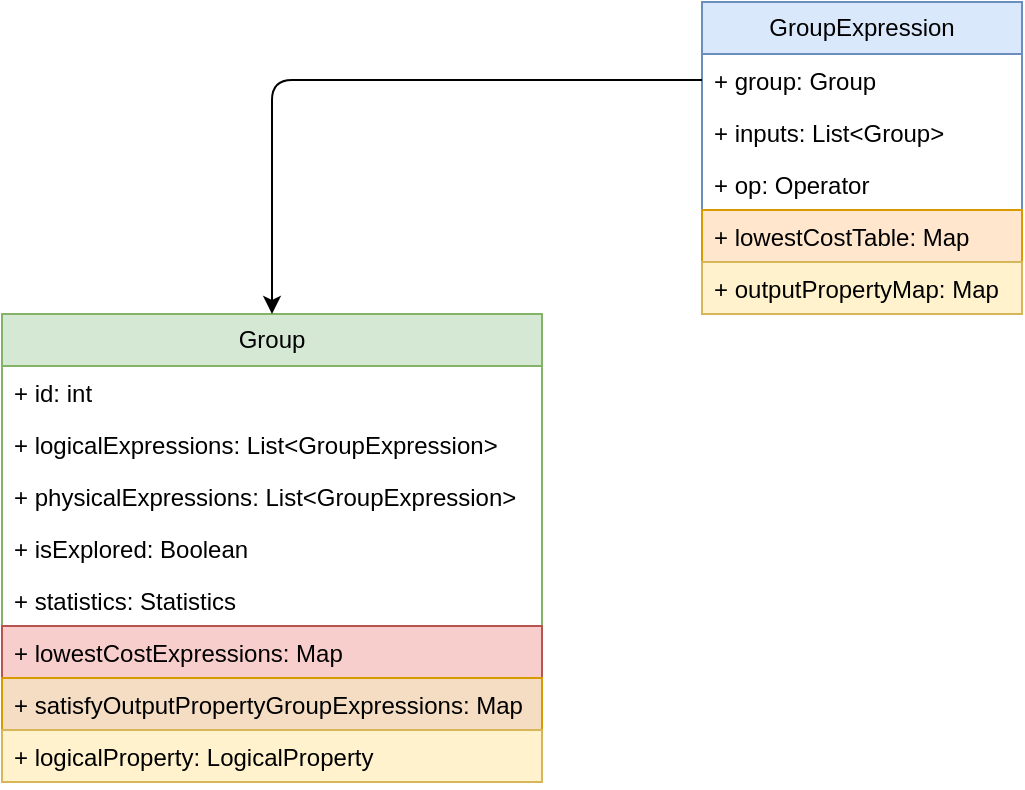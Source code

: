 <mxfile version="22.0.4" type="device">
  <diagram name="第 1 页" id="Zs_b9-SCLN4L5sMhFIsF">
    <mxGraphModel dx="1772" dy="990" grid="1" gridSize="10" guides="1" tooltips="1" connect="1" arrows="1" fold="1" page="1" pageScale="1" pageWidth="827" pageHeight="1169" math="0" shadow="0">
      <root>
        <mxCell id="0" />
        <mxCell id="1" parent="0" />
        <mxCell id="SAqOzwLo7HVnvfnhfjXh-1" value="GroupExpression" style="swimlane;fontStyle=0;childLayout=stackLayout;horizontal=1;startSize=26;fillColor=#dae8fc;horizontalStack=0;resizeParent=1;resizeParentMax=0;resizeLast=0;collapsible=1;marginBottom=0;whiteSpace=wrap;html=1;strokeColor=#6c8ebf;" parent="1" vertex="1">
          <mxGeometry x="530" y="300" width="160" height="156" as="geometry" />
        </mxCell>
        <mxCell id="SAqOzwLo7HVnvfnhfjXh-2" value="+ group: Group" style="text;strokeColor=none;fillColor=none;align=left;verticalAlign=top;spacingLeft=4;spacingRight=4;overflow=hidden;rotatable=0;points=[[0,0.5],[1,0.5]];portConstraint=eastwest;whiteSpace=wrap;html=1;" parent="SAqOzwLo7HVnvfnhfjXh-1" vertex="1">
          <mxGeometry y="26" width="160" height="26" as="geometry" />
        </mxCell>
        <mxCell id="SAqOzwLo7HVnvfnhfjXh-3" value="+&amp;nbsp;inputs&lt;span style=&quot;background-color: initial;&quot;&gt;: List&amp;lt;&lt;/span&gt;Group&amp;gt;" style="text;strokeColor=none;fillColor=none;align=left;verticalAlign=top;spacingLeft=4;spacingRight=4;overflow=hidden;rotatable=0;points=[[0,0.5],[1,0.5]];portConstraint=eastwest;whiteSpace=wrap;html=1;" parent="SAqOzwLo7HVnvfnhfjXh-1" vertex="1">
          <mxGeometry y="52" width="160" height="26" as="geometry" />
        </mxCell>
        <mxCell id="SAqOzwLo7HVnvfnhfjXh-4" value="+&amp;nbsp;op&lt;span style=&quot;background-color: initial;&quot;&gt;: Operator&lt;/span&gt;" style="text;strokeColor=none;fillColor=none;align=left;verticalAlign=top;spacingLeft=4;spacingRight=4;overflow=hidden;rotatable=0;points=[[0,0.5],[1,0.5]];portConstraint=eastwest;whiteSpace=wrap;html=1;" parent="SAqOzwLo7HVnvfnhfjXh-1" vertex="1">
          <mxGeometry y="78" width="160" height="26" as="geometry" />
        </mxCell>
        <mxCell id="SAqOzwLo7HVnvfnhfjXh-5" value="+&amp;nbsp;lowestCostTable&lt;span style=&quot;background-color: initial;&quot;&gt;: Map&lt;/span&gt;" style="text;strokeColor=#d79b00;fillColor=#ffe6cc;align=left;verticalAlign=top;spacingLeft=4;spacingRight=4;overflow=hidden;rotatable=0;points=[[0,0.5],[1,0.5]];portConstraint=eastwest;whiteSpace=wrap;html=1;" parent="SAqOzwLo7HVnvfnhfjXh-1" vertex="1">
          <mxGeometry y="104" width="160" height="26" as="geometry" />
        </mxCell>
        <mxCell id="SAqOzwLo7HVnvfnhfjXh-6" value="+&amp;nbsp;outputPropertyMap&lt;span style=&quot;background-color: initial;&quot;&gt;: Map&lt;/span&gt;" style="text;strokeColor=#d6b656;fillColor=#fff2cc;align=left;verticalAlign=top;spacingLeft=4;spacingRight=4;overflow=hidden;rotatable=0;points=[[0,0.5],[1,0.5]];portConstraint=eastwest;whiteSpace=wrap;html=1;" parent="SAqOzwLo7HVnvfnhfjXh-1" vertex="1">
          <mxGeometry y="130" width="160" height="26" as="geometry" />
        </mxCell>
        <mxCell id="SAqOzwLo7HVnvfnhfjXh-7" value="Group" style="swimlane;fontStyle=0;childLayout=stackLayout;horizontal=1;startSize=26;fillColor=#d5e8d4;horizontalStack=0;resizeParent=1;resizeParentMax=0;resizeLast=0;collapsible=1;marginBottom=0;whiteSpace=wrap;html=1;strokeColor=#82b366;" parent="1" vertex="1">
          <mxGeometry x="180" y="456" width="270" height="234" as="geometry" />
        </mxCell>
        <mxCell id="SAqOzwLo7HVnvfnhfjXh-8" value="+ id: int" style="text;strokeColor=none;fillColor=none;align=left;verticalAlign=top;spacingLeft=4;spacingRight=4;overflow=hidden;rotatable=0;points=[[0,0.5],[1,0.5]];portConstraint=eastwest;whiteSpace=wrap;html=1;" parent="SAqOzwLo7HVnvfnhfjXh-7" vertex="1">
          <mxGeometry y="26" width="270" height="26" as="geometry" />
        </mxCell>
        <mxCell id="SAqOzwLo7HVnvfnhfjXh-9" value="+&amp;nbsp;logicalExpressions&lt;span style=&quot;background-color: initial;&quot;&gt;: List&amp;lt;&lt;/span&gt;GroupExpression&lt;span style=&quot;background-color: initial;&quot;&gt;&amp;gt;&lt;/span&gt;" style="text;strokeColor=none;fillColor=none;align=left;verticalAlign=top;spacingLeft=4;spacingRight=4;overflow=hidden;rotatable=0;points=[[0,0.5],[1,0.5]];portConstraint=eastwest;whiteSpace=wrap;html=1;" parent="SAqOzwLo7HVnvfnhfjXh-7" vertex="1">
          <mxGeometry y="52" width="270" height="26" as="geometry" />
        </mxCell>
        <mxCell id="SAqOzwLo7HVnvfnhfjXh-13" value="+&amp;nbsp;physicalExpressions&lt;span style=&quot;background-color: initial;&quot;&gt;: List&amp;lt;&lt;/span&gt;&lt;span style=&quot;background-color: initial;&quot;&gt;GroupExpression&lt;/span&gt;&lt;span style=&quot;background-color: initial;&quot;&gt;&amp;gt;&lt;/span&gt;" style="text;strokeColor=none;fillColor=none;align=left;verticalAlign=top;spacingLeft=4;spacingRight=4;overflow=hidden;rotatable=0;points=[[0,0.5],[1,0.5]];portConstraint=eastwest;whiteSpace=wrap;html=1;" parent="SAqOzwLo7HVnvfnhfjXh-7" vertex="1">
          <mxGeometry y="78" width="270" height="26" as="geometry" />
        </mxCell>
        <mxCell id="SAqOzwLo7HVnvfnhfjXh-10" value="+&amp;nbsp;isExplored&lt;span style=&quot;background-color: initial;&quot;&gt;: Boolean&lt;/span&gt;" style="text;strokeColor=none;fillColor=none;align=left;verticalAlign=top;spacingLeft=4;spacingRight=4;overflow=hidden;rotatable=0;points=[[0,0.5],[1,0.5]];portConstraint=eastwest;whiteSpace=wrap;html=1;" parent="SAqOzwLo7HVnvfnhfjXh-7" vertex="1">
          <mxGeometry y="104" width="270" height="26" as="geometry" />
        </mxCell>
        <mxCell id="SAqOzwLo7HVnvfnhfjXh-11" value="+&amp;nbsp;statistics&lt;span style=&quot;background-color: initial;&quot;&gt;:&amp;nbsp;&lt;/span&gt;Statistics" style="text;strokeColor=none;fillColor=none;align=left;verticalAlign=top;spacingLeft=4;spacingRight=4;overflow=hidden;rotatable=0;points=[[0,0.5],[1,0.5]];portConstraint=eastwest;whiteSpace=wrap;html=1;" parent="SAqOzwLo7HVnvfnhfjXh-7" vertex="1">
          <mxGeometry y="130" width="270" height="26" as="geometry" />
        </mxCell>
        <mxCell id="SAqOzwLo7HVnvfnhfjXh-12" value="+&amp;nbsp;lowestCostExpressions&lt;span style=&quot;background-color: initial;&quot;&gt;: Map&lt;/span&gt;" style="text;strokeColor=#b85450;fillColor=#f8cecc;align=left;verticalAlign=top;spacingLeft=4;spacingRight=4;overflow=hidden;rotatable=0;points=[[0,0.5],[1,0.5]];portConstraint=eastwest;whiteSpace=wrap;html=1;" parent="SAqOzwLo7HVnvfnhfjXh-7" vertex="1">
          <mxGeometry y="156" width="270" height="26" as="geometry" />
        </mxCell>
        <mxCell id="SAqOzwLo7HVnvfnhfjXh-14" value="+&amp;nbsp;satisfyOutputPropertyGroupExpressions&lt;span style=&quot;background-color: initial;&quot;&gt;: Map&lt;/span&gt;" style="text;strokeColor=#d79b00;fillColor=#F5DDC4;align=left;verticalAlign=top;spacingLeft=4;spacingRight=4;overflow=hidden;rotatable=0;points=[[0,0.5],[1,0.5]];portConstraint=eastwest;whiteSpace=wrap;html=1;" parent="SAqOzwLo7HVnvfnhfjXh-7" vertex="1">
          <mxGeometry y="182" width="270" height="26" as="geometry" />
        </mxCell>
        <mxCell id="SAqOzwLo7HVnvfnhfjXh-15" value="+&amp;nbsp;logicalProperty&lt;span style=&quot;background-color: initial;&quot;&gt;:&amp;nbsp;&lt;/span&gt;LogicalProperty" style="text;strokeColor=#d6b656;fillColor=#fff2cc;align=left;verticalAlign=top;spacingLeft=4;spacingRight=4;overflow=hidden;rotatable=0;points=[[0,0.5],[1,0.5]];portConstraint=eastwest;whiteSpace=wrap;html=1;" parent="SAqOzwLo7HVnvfnhfjXh-7" vertex="1">
          <mxGeometry y="208" width="270" height="26" as="geometry" />
        </mxCell>
        <mxCell id="SAqOzwLo7HVnvfnhfjXh-16" style="edgeStyle=orthogonalEdgeStyle;rounded=1;orthogonalLoop=1;jettySize=auto;html=1;exitX=0;exitY=0.5;exitDx=0;exitDy=0;" parent="1" source="SAqOzwLo7HVnvfnhfjXh-2" target="SAqOzwLo7HVnvfnhfjXh-7" edge="1">
          <mxGeometry relative="1" as="geometry" />
        </mxCell>
      </root>
    </mxGraphModel>
  </diagram>
</mxfile>
